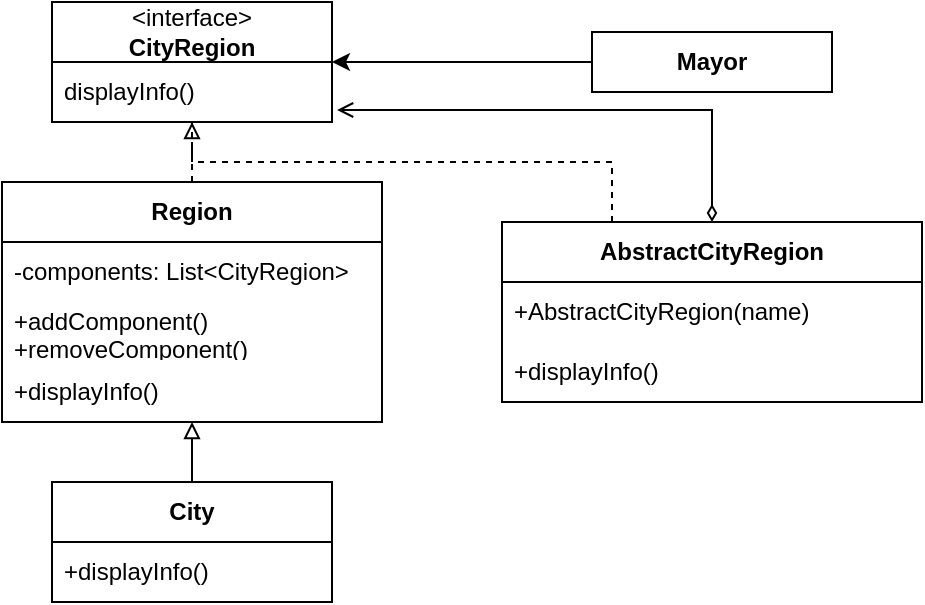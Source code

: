<mxfile version="22.1.1" type="device">
  <diagram name="Страница — 1" id="tWADrYua3J7aemsQHT72">
    <mxGraphModel dx="873" dy="562" grid="1" gridSize="10" guides="1" tooltips="1" connect="1" arrows="1" fold="1" page="1" pageScale="1" pageWidth="827" pageHeight="1169" math="0" shadow="0">
      <root>
        <mxCell id="0" />
        <mxCell id="1" parent="0" />
        <mxCell id="BOR6tkAjC7Up3nhjGEY3-1" value="&amp;lt;interface&amp;gt;&lt;br&gt;&lt;b&gt;CityRegion&lt;/b&gt;" style="swimlane;fontStyle=0;childLayout=stackLayout;horizontal=1;startSize=30;horizontalStack=0;resizeParent=1;resizeParentMax=0;resizeLast=0;collapsible=1;marginBottom=0;whiteSpace=wrap;html=1;" vertex="1" parent="1">
          <mxGeometry x="250" y="200" width="140" height="60" as="geometry" />
        </mxCell>
        <mxCell id="BOR6tkAjC7Up3nhjGEY3-2" value="displayInfo()" style="text;strokeColor=none;fillColor=none;align=left;verticalAlign=middle;spacingLeft=4;spacingRight=4;overflow=hidden;points=[[0,0.5],[1,0.5]];portConstraint=eastwest;rotatable=0;whiteSpace=wrap;html=1;" vertex="1" parent="BOR6tkAjC7Up3nhjGEY3-1">
          <mxGeometry y="30" width="140" height="30" as="geometry" />
        </mxCell>
        <mxCell id="BOR6tkAjC7Up3nhjGEY3-7" style="edgeStyle=orthogonalEdgeStyle;rounded=0;orthogonalLoop=1;jettySize=auto;html=1;" edge="1" parent="1" source="BOR6tkAjC7Up3nhjGEY3-5" target="BOR6tkAjC7Up3nhjGEY3-1">
          <mxGeometry relative="1" as="geometry" />
        </mxCell>
        <mxCell id="BOR6tkAjC7Up3nhjGEY3-5" value="&lt;b&gt;Mayor&lt;/b&gt;" style="rounded=0;whiteSpace=wrap;html=1;" vertex="1" parent="1">
          <mxGeometry x="520" y="215" width="120" height="30" as="geometry" />
        </mxCell>
        <mxCell id="BOR6tkAjC7Up3nhjGEY3-20" style="edgeStyle=orthogonalEdgeStyle;rounded=0;orthogonalLoop=1;jettySize=auto;html=1;endArrow=none;endFill=0;dashed=1;" edge="1" parent="1" source="BOR6tkAjC7Up3nhjGEY3-9">
          <mxGeometry relative="1" as="geometry">
            <mxPoint x="320" y="260" as="targetPoint" />
            <Array as="points">
              <mxPoint x="530" y="280" />
              <mxPoint x="320" y="280" />
            </Array>
          </mxGeometry>
        </mxCell>
        <mxCell id="BOR6tkAjC7Up3nhjGEY3-9" value="&lt;b&gt;AbstractCityRegion&lt;/b&gt;" style="swimlane;fontStyle=0;childLayout=stackLayout;horizontal=1;startSize=30;horizontalStack=0;resizeParent=1;resizeParentMax=0;resizeLast=0;collapsible=1;marginBottom=0;whiteSpace=wrap;html=1;" vertex="1" parent="1">
          <mxGeometry x="475" y="310" width="210" height="90" as="geometry" />
        </mxCell>
        <mxCell id="BOR6tkAjC7Up3nhjGEY3-10" value="+AbstractCityRegion(name)" style="text;strokeColor=none;fillColor=none;align=left;verticalAlign=middle;spacingLeft=4;spacingRight=4;overflow=hidden;points=[[0,0.5],[1,0.5]];portConstraint=eastwest;rotatable=0;whiteSpace=wrap;html=1;" vertex="1" parent="BOR6tkAjC7Up3nhjGEY3-9">
          <mxGeometry y="30" width="210" height="30" as="geometry" />
        </mxCell>
        <mxCell id="BOR6tkAjC7Up3nhjGEY3-11" value="+displayInfo()" style="text;strokeColor=none;fillColor=none;align=left;verticalAlign=middle;spacingLeft=4;spacingRight=4;overflow=hidden;points=[[0,0.5],[1,0.5]];portConstraint=eastwest;rotatable=0;whiteSpace=wrap;html=1;" vertex="1" parent="BOR6tkAjC7Up3nhjGEY3-9">
          <mxGeometry y="60" width="210" height="30" as="geometry" />
        </mxCell>
        <mxCell id="BOR6tkAjC7Up3nhjGEY3-13" style="edgeStyle=orthogonalEdgeStyle;rounded=0;orthogonalLoop=1;jettySize=auto;html=1;entryX=1.018;entryY=0.8;entryDx=0;entryDy=0;entryPerimeter=0;endArrow=open;endFill=0;startArrow=diamondThin;startFill=0;" edge="1" parent="1" source="BOR6tkAjC7Up3nhjGEY3-9" target="BOR6tkAjC7Up3nhjGEY3-2">
          <mxGeometry relative="1" as="geometry" />
        </mxCell>
        <mxCell id="BOR6tkAjC7Up3nhjGEY3-18" style="edgeStyle=orthogonalEdgeStyle;rounded=0;orthogonalLoop=1;jettySize=auto;html=1;dashed=1;endArrow=block;endFill=0;" edge="1" parent="1" source="BOR6tkAjC7Up3nhjGEY3-14" target="BOR6tkAjC7Up3nhjGEY3-1">
          <mxGeometry relative="1" as="geometry" />
        </mxCell>
        <mxCell id="BOR6tkAjC7Up3nhjGEY3-14" value="&lt;b&gt;Region&lt;/b&gt;" style="swimlane;fontStyle=0;childLayout=stackLayout;horizontal=1;startSize=30;horizontalStack=0;resizeParent=1;resizeParentMax=0;resizeLast=0;collapsible=1;marginBottom=0;whiteSpace=wrap;html=1;" vertex="1" parent="1">
          <mxGeometry x="225" y="290" width="190" height="120" as="geometry" />
        </mxCell>
        <mxCell id="BOR6tkAjC7Up3nhjGEY3-15" value="-components: List&amp;lt;CityRegion&amp;gt;" style="text;strokeColor=none;fillColor=none;align=left;verticalAlign=middle;spacingLeft=4;spacingRight=4;overflow=hidden;points=[[0,0.5],[1,0.5]];portConstraint=eastwest;rotatable=0;whiteSpace=wrap;html=1;" vertex="1" parent="BOR6tkAjC7Up3nhjGEY3-14">
          <mxGeometry y="30" width="190" height="30" as="geometry" />
        </mxCell>
        <mxCell id="BOR6tkAjC7Up3nhjGEY3-16" value="+addComponent()&lt;br&gt;+removeComponent()" style="text;strokeColor=none;fillColor=none;align=left;verticalAlign=middle;spacingLeft=4;spacingRight=4;overflow=hidden;points=[[0,0.5],[1,0.5]];portConstraint=eastwest;rotatable=0;whiteSpace=wrap;html=1;" vertex="1" parent="BOR6tkAjC7Up3nhjGEY3-14">
          <mxGeometry y="60" width="190" height="30" as="geometry" />
        </mxCell>
        <mxCell id="BOR6tkAjC7Up3nhjGEY3-17" value="+displayInfo()" style="text;strokeColor=none;fillColor=none;align=left;verticalAlign=middle;spacingLeft=4;spacingRight=4;overflow=hidden;points=[[0,0.5],[1,0.5]];portConstraint=eastwest;rotatable=0;whiteSpace=wrap;html=1;" vertex="1" parent="BOR6tkAjC7Up3nhjGEY3-14">
          <mxGeometry y="90" width="190" height="30" as="geometry" />
        </mxCell>
        <mxCell id="BOR6tkAjC7Up3nhjGEY3-25" style="edgeStyle=orthogonalEdgeStyle;rounded=0;orthogonalLoop=1;jettySize=auto;html=1;endArrow=block;endFill=0;" edge="1" parent="1" source="BOR6tkAjC7Up3nhjGEY3-21" target="BOR6tkAjC7Up3nhjGEY3-14">
          <mxGeometry relative="1" as="geometry" />
        </mxCell>
        <mxCell id="BOR6tkAjC7Up3nhjGEY3-21" value="&lt;b&gt;City&lt;/b&gt;" style="swimlane;fontStyle=0;childLayout=stackLayout;horizontal=1;startSize=30;horizontalStack=0;resizeParent=1;resizeParentMax=0;resizeLast=0;collapsible=1;marginBottom=0;whiteSpace=wrap;html=1;" vertex="1" parent="1">
          <mxGeometry x="250" y="440" width="140" height="60" as="geometry" />
        </mxCell>
        <mxCell id="BOR6tkAjC7Up3nhjGEY3-22" value="+displayInfo()" style="text;strokeColor=none;fillColor=none;align=left;verticalAlign=middle;spacingLeft=4;spacingRight=4;overflow=hidden;points=[[0,0.5],[1,0.5]];portConstraint=eastwest;rotatable=0;whiteSpace=wrap;html=1;" vertex="1" parent="BOR6tkAjC7Up3nhjGEY3-21">
          <mxGeometry y="30" width="140" height="30" as="geometry" />
        </mxCell>
      </root>
    </mxGraphModel>
  </diagram>
</mxfile>
